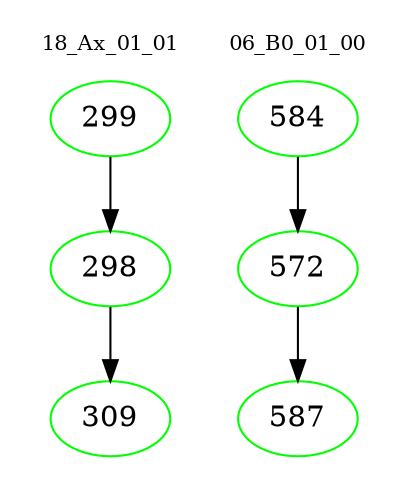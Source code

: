 digraph{
subgraph cluster_0 {
color = white
label = "18_Ax_01_01";
fontsize=10;
T0_299 [label="299", color="green"]
T0_299 -> T0_298 [color="black"]
T0_298 [label="298", color="green"]
T0_298 -> T0_309 [color="black"]
T0_309 [label="309", color="green"]
}
subgraph cluster_1 {
color = white
label = "06_B0_01_00";
fontsize=10;
T1_584 [label="584", color="green"]
T1_584 -> T1_572 [color="black"]
T1_572 [label="572", color="green"]
T1_572 -> T1_587 [color="black"]
T1_587 [label="587", color="green"]
}
}
